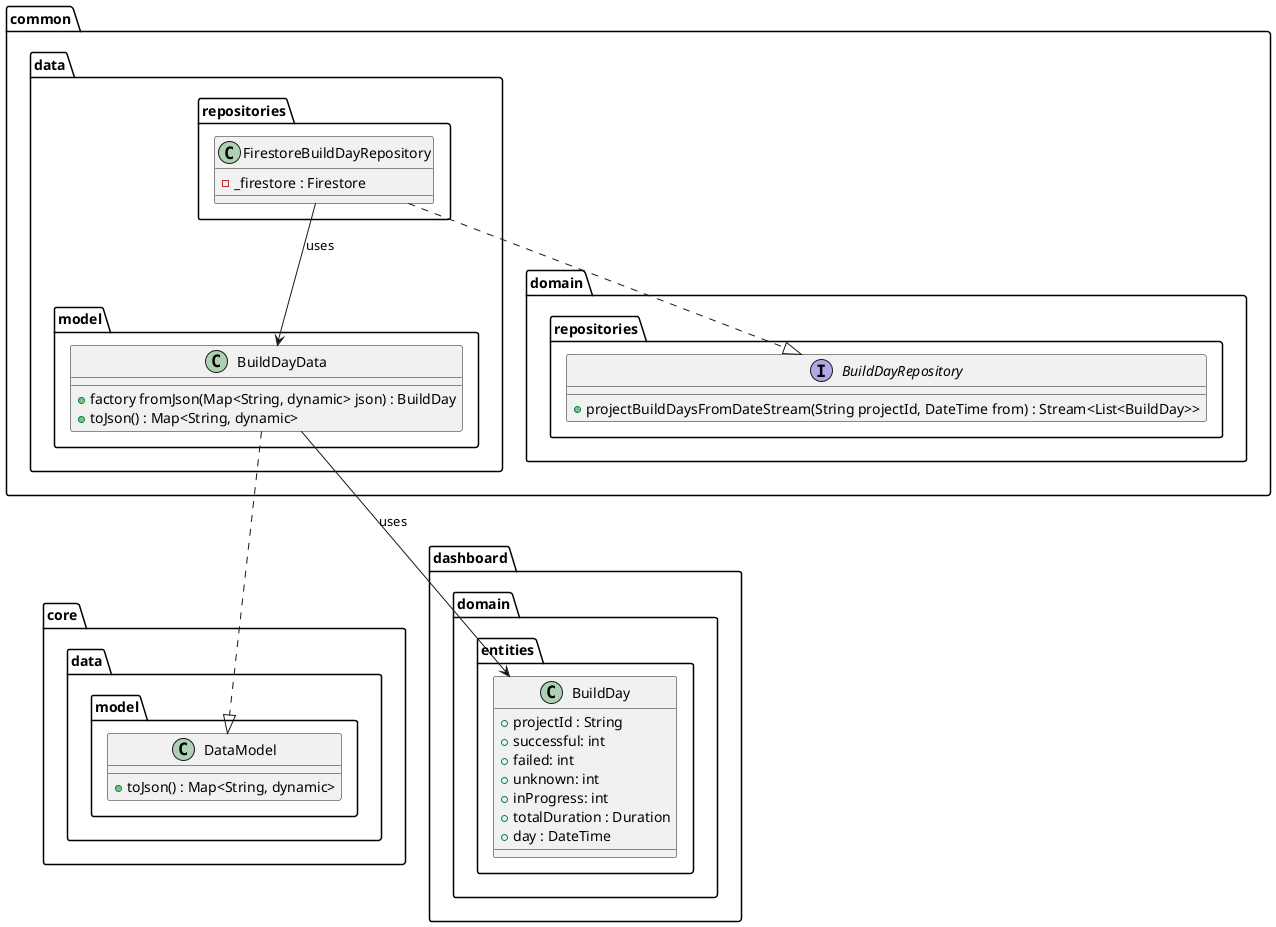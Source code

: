 @startuml build_days_data_layer_class_diagram

package core.data.model {
    class DataModel {
        + toJson() : Map<String, dynamic>
    }
}

package common {
    package domain.repositories {
        interface BuildDayRepository {
            + projectBuildDaysFromDateStream(String projectId, DateTime from) : Stream<List<BuildDay>>
        }
    }

    package data {
        package repositories as data_repositories {
            class FirestoreBuildDayRepository {
                - _firestore : Firestore
            }
        }

        package model {
            class BuildDayData {
                + factory fromJson(Map<String, dynamic> json) : BuildDay
                + toJson() : Map<String, dynamic>
            }
        }
    }
}

package dashboard.domain.entities {
    class BuildDay {
        + projectId : String
        + successful: int
        + failed: int
        + unknown: int
        + inProgress: int
        + totalDuration : Duration
        + day : DateTime
    }
}

FirestoreBuildDayRepository ..|> BuildDayRepository
FirestoreBuildDayRepository --> BuildDayData : uses

BuildDayData --> BuildDay : uses
BuildDayData ..|> DataModel

@enduml
